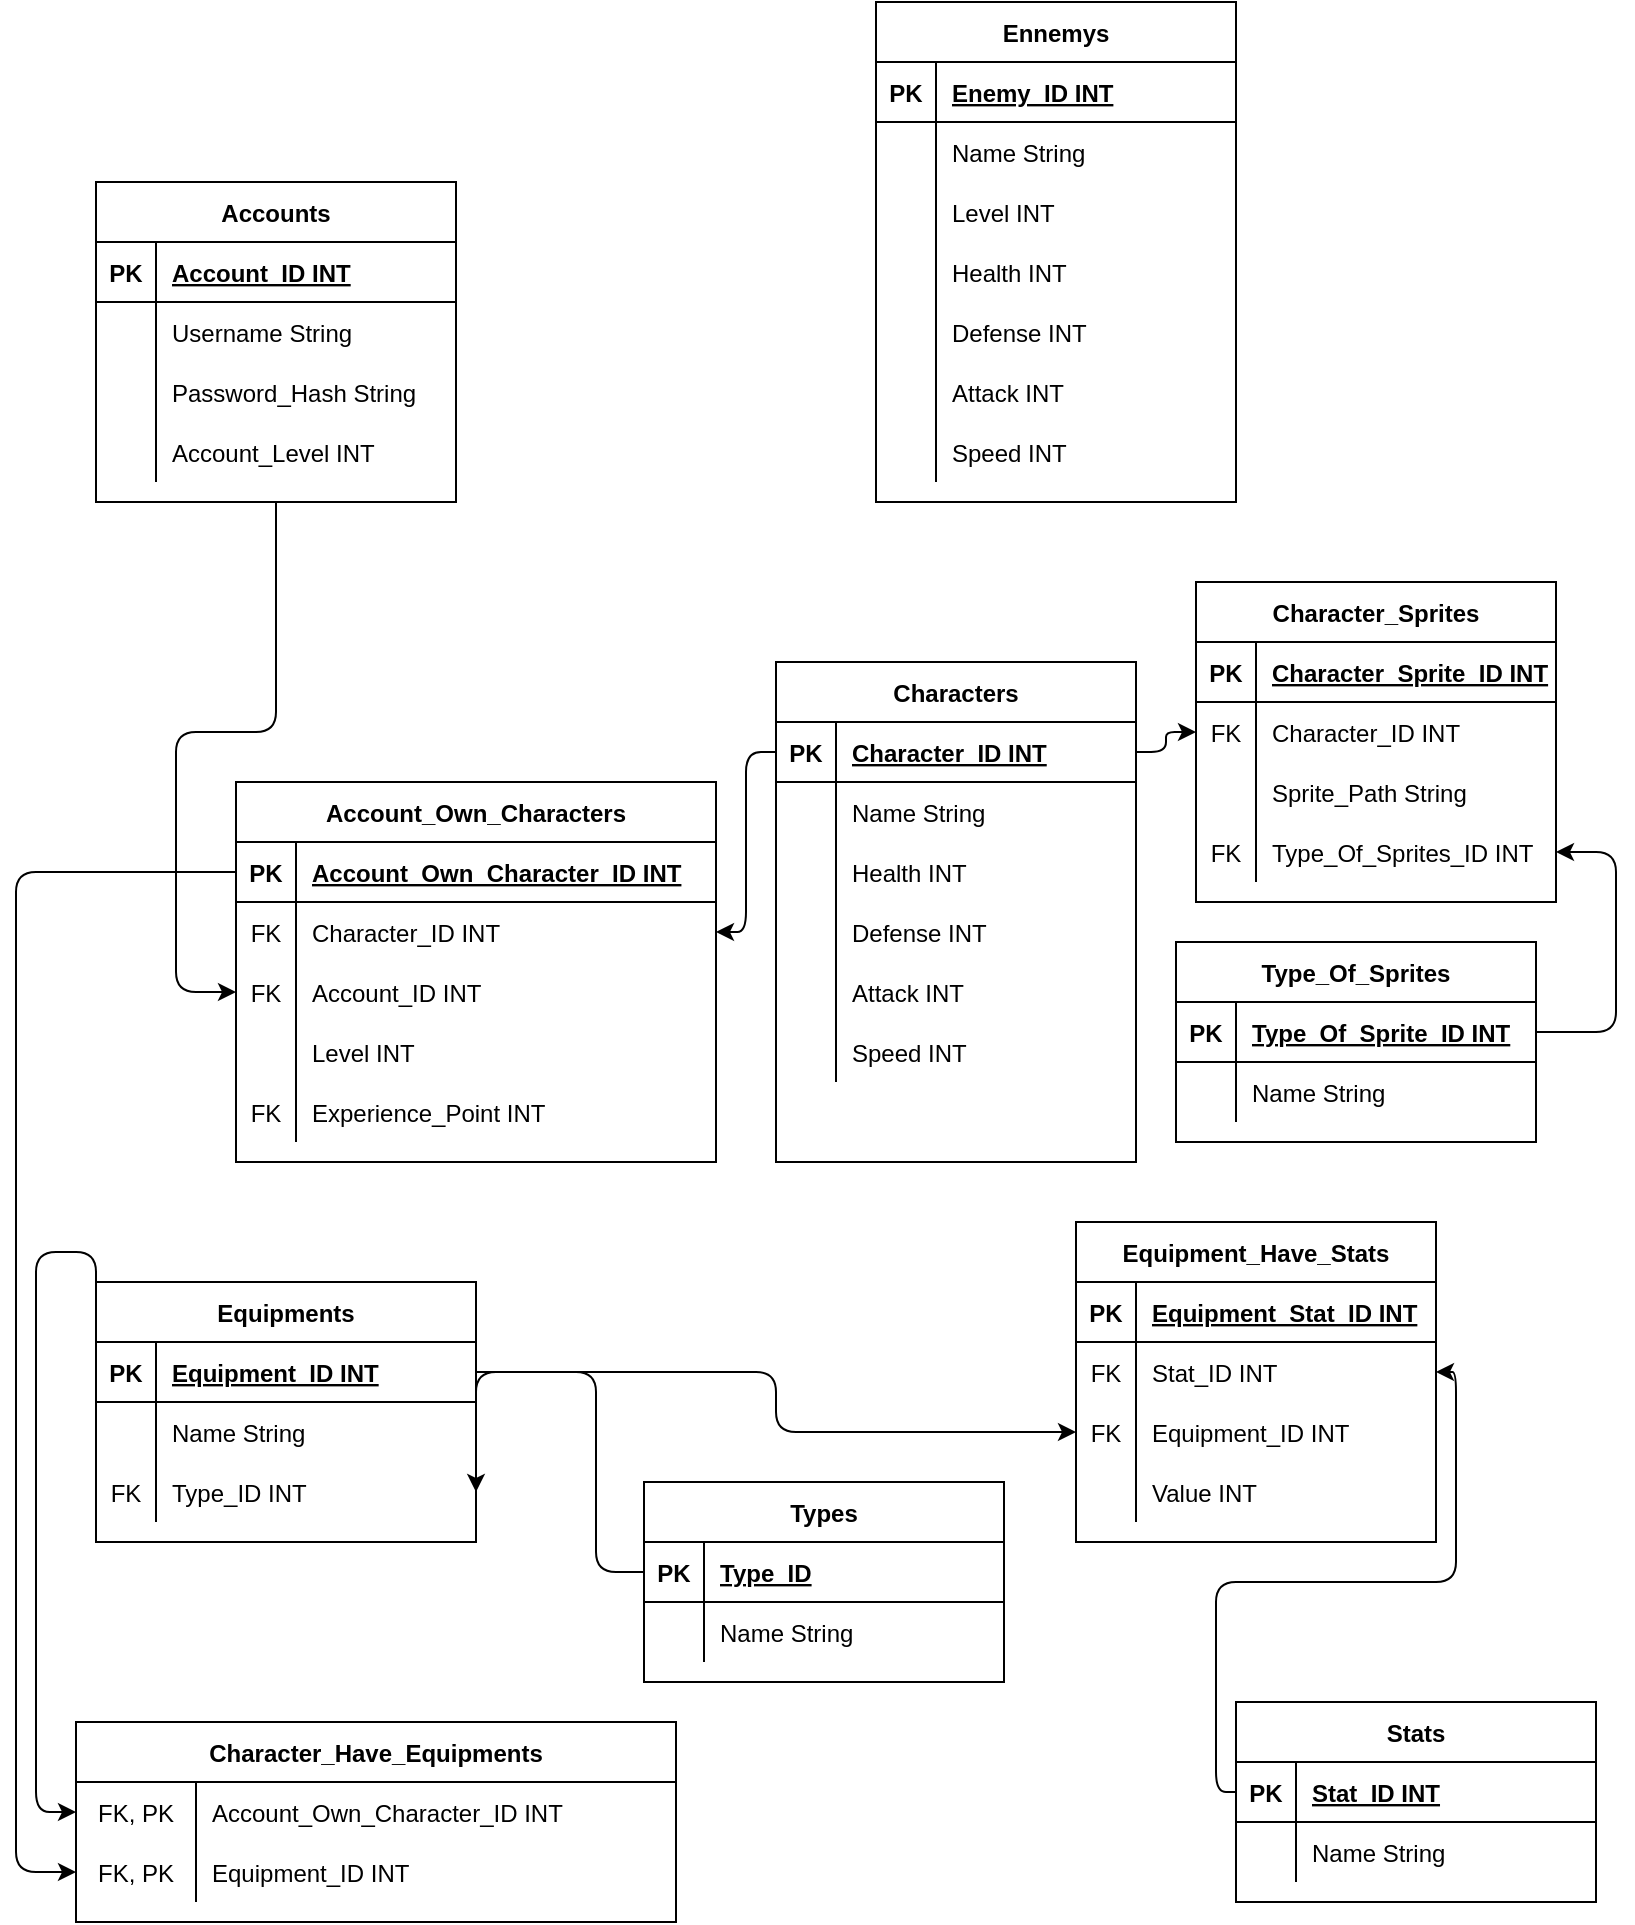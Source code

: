 <mxfile version="14.1.8" type="device"><diagram id="8hLPaaKzx66WJGvUgA-z" name="Page-1"><mxGraphModel dx="1662" dy="862" grid="1" gridSize="10" guides="1" tooltips="1" connect="1" arrows="1" fold="1" page="1" pageScale="1" pageWidth="827" pageHeight="1169" math="0" shadow="0"><root><mxCell id="0"/><mxCell id="1" parent="0"/><mxCell id="Fsltv_npvF8DQwQNt9KI-1" value="Accounts" style="shape=table;startSize=30;container=1;collapsible=1;childLayout=tableLayout;fixedRows=1;rowLines=0;fontStyle=1;align=center;resizeLast=1;" parent="1" vertex="1"><mxGeometry x="50" y="180" width="180" height="160" as="geometry"/></mxCell><mxCell id="Fsltv_npvF8DQwQNt9KI-2" value="" style="shape=partialRectangle;collapsible=0;dropTarget=0;pointerEvents=0;fillColor=none;top=0;left=0;bottom=1;right=0;points=[[0,0.5],[1,0.5]];portConstraint=eastwest;" parent="Fsltv_npvF8DQwQNt9KI-1" vertex="1"><mxGeometry y="30" width="180" height="30" as="geometry"/></mxCell><mxCell id="Fsltv_npvF8DQwQNt9KI-3" value="PK" style="shape=partialRectangle;connectable=0;fillColor=none;top=0;left=0;bottom=0;right=0;fontStyle=1;overflow=hidden;" parent="Fsltv_npvF8DQwQNt9KI-2" vertex="1"><mxGeometry width="30" height="30" as="geometry"/></mxCell><mxCell id="Fsltv_npvF8DQwQNt9KI-4" value="Account_ID INT" style="shape=partialRectangle;connectable=0;fillColor=none;top=0;left=0;bottom=0;right=0;align=left;spacingLeft=6;fontStyle=5;overflow=hidden;" parent="Fsltv_npvF8DQwQNt9KI-2" vertex="1"><mxGeometry x="30" width="150" height="30" as="geometry"/></mxCell><mxCell id="Fsltv_npvF8DQwQNt9KI-11" value="" style="shape=partialRectangle;collapsible=0;dropTarget=0;pointerEvents=0;fillColor=none;top=0;left=0;bottom=0;right=0;points=[[0,0.5],[1,0.5]];portConstraint=eastwest;" parent="Fsltv_npvF8DQwQNt9KI-1" vertex="1"><mxGeometry y="60" width="180" height="30" as="geometry"/></mxCell><mxCell id="Fsltv_npvF8DQwQNt9KI-12" value="" style="shape=partialRectangle;connectable=0;fillColor=none;top=0;left=0;bottom=0;right=0;editable=1;overflow=hidden;" parent="Fsltv_npvF8DQwQNt9KI-11" vertex="1"><mxGeometry width="30" height="30" as="geometry"/></mxCell><mxCell id="Fsltv_npvF8DQwQNt9KI-13" value="Username String" style="shape=partialRectangle;connectable=0;fillColor=none;top=0;left=0;bottom=0;right=0;align=left;spacingLeft=6;overflow=hidden;" parent="Fsltv_npvF8DQwQNt9KI-11" vertex="1"><mxGeometry x="30" width="150" height="30" as="geometry"/></mxCell><mxCell id="Fsltv_npvF8DQwQNt9KI-8" value="" style="shape=partialRectangle;collapsible=0;dropTarget=0;pointerEvents=0;fillColor=none;top=0;left=0;bottom=0;right=0;points=[[0,0.5],[1,0.5]];portConstraint=eastwest;" parent="Fsltv_npvF8DQwQNt9KI-1" vertex="1"><mxGeometry y="90" width="180" height="30" as="geometry"/></mxCell><mxCell id="Fsltv_npvF8DQwQNt9KI-9" value="" style="shape=partialRectangle;connectable=0;fillColor=none;top=0;left=0;bottom=0;right=0;editable=1;overflow=hidden;" parent="Fsltv_npvF8DQwQNt9KI-8" vertex="1"><mxGeometry width="30" height="30" as="geometry"/></mxCell><mxCell id="Fsltv_npvF8DQwQNt9KI-10" value="Password_Hash String" style="shape=partialRectangle;connectable=0;fillColor=none;top=0;left=0;bottom=0;right=0;align=left;spacingLeft=6;overflow=hidden;" parent="Fsltv_npvF8DQwQNt9KI-8" vertex="1"><mxGeometry x="30" width="150" height="30" as="geometry"/></mxCell><mxCell id="Fsltv_npvF8DQwQNt9KI-15" value="" style="shape=partialRectangle;collapsible=0;dropTarget=0;pointerEvents=0;fillColor=none;top=0;left=0;bottom=0;right=0;points=[[0,0.5],[1,0.5]];portConstraint=eastwest;" parent="Fsltv_npvF8DQwQNt9KI-1" vertex="1"><mxGeometry y="120" width="180" height="30" as="geometry"/></mxCell><mxCell id="Fsltv_npvF8DQwQNt9KI-16" value="" style="shape=partialRectangle;connectable=0;fillColor=none;top=0;left=0;bottom=0;right=0;fontStyle=0;overflow=hidden;" parent="Fsltv_npvF8DQwQNt9KI-15" vertex="1"><mxGeometry width="30" height="30" as="geometry"/></mxCell><mxCell id="Fsltv_npvF8DQwQNt9KI-17" value="Account_Level INT" style="shape=partialRectangle;connectable=0;fillColor=none;top=0;left=0;bottom=0;right=0;align=left;spacingLeft=6;fontStyle=0;overflow=hidden;" parent="Fsltv_npvF8DQwQNt9KI-15" vertex="1"><mxGeometry x="30" width="150" height="30" as="geometry"/></mxCell><mxCell id="Fsltv_npvF8DQwQNt9KI-21" value="Characters" style="shape=table;startSize=30;container=1;collapsible=1;childLayout=tableLayout;fixedRows=1;rowLines=0;fontStyle=1;align=center;resizeLast=1;" parent="1" vertex="1"><mxGeometry x="390" y="420" width="180" height="250" as="geometry"/></mxCell><mxCell id="Fsltv_npvF8DQwQNt9KI-22" value="" style="shape=partialRectangle;collapsible=0;dropTarget=0;pointerEvents=0;fillColor=none;top=0;left=0;bottom=1;right=0;points=[[0,0.5],[1,0.5]];portConstraint=eastwest;" parent="Fsltv_npvF8DQwQNt9KI-21" vertex="1"><mxGeometry y="30" width="180" height="30" as="geometry"/></mxCell><mxCell id="Fsltv_npvF8DQwQNt9KI-23" value="PK" style="shape=partialRectangle;connectable=0;fillColor=none;top=0;left=0;bottom=0;right=0;fontStyle=1;overflow=hidden;" parent="Fsltv_npvF8DQwQNt9KI-22" vertex="1"><mxGeometry width="30" height="30" as="geometry"/></mxCell><mxCell id="Fsltv_npvF8DQwQNt9KI-24" value="Character_ID INT" style="shape=partialRectangle;connectable=0;fillColor=none;top=0;left=0;bottom=0;right=0;align=left;spacingLeft=6;fontStyle=5;overflow=hidden;" parent="Fsltv_npvF8DQwQNt9KI-22" vertex="1"><mxGeometry x="30" width="150" height="30" as="geometry"/></mxCell><mxCell id="Fsltv_npvF8DQwQNt9KI-25" value="" style="shape=partialRectangle;collapsible=0;dropTarget=0;pointerEvents=0;fillColor=none;top=0;left=0;bottom=0;right=0;points=[[0,0.5],[1,0.5]];portConstraint=eastwest;" parent="Fsltv_npvF8DQwQNt9KI-21" vertex="1"><mxGeometry y="60" width="180" height="30" as="geometry"/></mxCell><mxCell id="Fsltv_npvF8DQwQNt9KI-26" value="" style="shape=partialRectangle;connectable=0;fillColor=none;top=0;left=0;bottom=0;right=0;editable=1;overflow=hidden;" parent="Fsltv_npvF8DQwQNt9KI-25" vertex="1"><mxGeometry width="30" height="30" as="geometry"/></mxCell><mxCell id="Fsltv_npvF8DQwQNt9KI-27" value="Name String" style="shape=partialRectangle;connectable=0;fillColor=none;top=0;left=0;bottom=0;right=0;align=left;spacingLeft=6;overflow=hidden;" parent="Fsltv_npvF8DQwQNt9KI-25" vertex="1"><mxGeometry x="30" width="150" height="30" as="geometry"/></mxCell><mxCell id="Fsltv_npvF8DQwQNt9KI-93" value="" style="shape=partialRectangle;collapsible=0;dropTarget=0;pointerEvents=0;fillColor=none;top=0;left=0;bottom=0;right=0;points=[[0,0.5],[1,0.5]];portConstraint=eastwest;" parent="Fsltv_npvF8DQwQNt9KI-21" vertex="1"><mxGeometry y="90" width="180" height="30" as="geometry"/></mxCell><mxCell id="Fsltv_npvF8DQwQNt9KI-94" value="" style="shape=partialRectangle;connectable=0;fillColor=none;top=0;left=0;bottom=0;right=0;editable=1;overflow=hidden;" parent="Fsltv_npvF8DQwQNt9KI-93" vertex="1"><mxGeometry width="30" height="30" as="geometry"/></mxCell><mxCell id="Fsltv_npvF8DQwQNt9KI-95" value="Health INT" style="shape=partialRectangle;connectable=0;fillColor=none;top=0;left=0;bottom=0;right=0;align=left;spacingLeft=6;overflow=hidden;" parent="Fsltv_npvF8DQwQNt9KI-93" vertex="1"><mxGeometry x="30" width="150" height="30" as="geometry"/></mxCell><mxCell id="Fsltv_npvF8DQwQNt9KI-31" value="" style="shape=partialRectangle;collapsible=0;dropTarget=0;pointerEvents=0;fillColor=none;top=0;left=0;bottom=0;right=0;points=[[0,0.5],[1,0.5]];portConstraint=eastwest;" parent="Fsltv_npvF8DQwQNt9KI-21" vertex="1"><mxGeometry y="120" width="180" height="30" as="geometry"/></mxCell><mxCell id="Fsltv_npvF8DQwQNt9KI-32" value="" style="shape=partialRectangle;connectable=0;fillColor=none;top=0;left=0;bottom=0;right=0;fontStyle=0;overflow=hidden;" parent="Fsltv_npvF8DQwQNt9KI-31" vertex="1"><mxGeometry width="30" height="30" as="geometry"/></mxCell><mxCell id="Fsltv_npvF8DQwQNt9KI-33" value="Defense INT" style="shape=partialRectangle;connectable=0;fillColor=none;top=0;left=0;bottom=0;right=0;align=left;spacingLeft=6;fontStyle=0;overflow=hidden;" parent="Fsltv_npvF8DQwQNt9KI-31" vertex="1"><mxGeometry x="30" width="150" height="30" as="geometry"/></mxCell><mxCell id="Fsltv_npvF8DQwQNt9KI-96" value="" style="shape=partialRectangle;collapsible=0;dropTarget=0;pointerEvents=0;fillColor=none;top=0;left=0;bottom=0;right=0;points=[[0,0.5],[1,0.5]];portConstraint=eastwest;" parent="Fsltv_npvF8DQwQNt9KI-21" vertex="1"><mxGeometry y="150" width="180" height="30" as="geometry"/></mxCell><mxCell id="Fsltv_npvF8DQwQNt9KI-97" value="" style="shape=partialRectangle;connectable=0;fillColor=none;top=0;left=0;bottom=0;right=0;editable=1;overflow=hidden;" parent="Fsltv_npvF8DQwQNt9KI-96" vertex="1"><mxGeometry width="30" height="30" as="geometry"/></mxCell><mxCell id="Fsltv_npvF8DQwQNt9KI-98" value="Attack INT" style="shape=partialRectangle;connectable=0;fillColor=none;top=0;left=0;bottom=0;right=0;align=left;spacingLeft=6;overflow=hidden;" parent="Fsltv_npvF8DQwQNt9KI-96" vertex="1"><mxGeometry x="30" width="150" height="30" as="geometry"/></mxCell><mxCell id="Fsltv_npvF8DQwQNt9KI-99" value="" style="shape=partialRectangle;collapsible=0;dropTarget=0;pointerEvents=0;fillColor=none;top=0;left=0;bottom=0;right=0;points=[[0,0.5],[1,0.5]];portConstraint=eastwest;" parent="Fsltv_npvF8DQwQNt9KI-21" vertex="1"><mxGeometry y="180" width="180" height="30" as="geometry"/></mxCell><mxCell id="Fsltv_npvF8DQwQNt9KI-100" value="" style="shape=partialRectangle;connectable=0;fillColor=none;top=0;left=0;bottom=0;right=0;editable=1;overflow=hidden;" parent="Fsltv_npvF8DQwQNt9KI-99" vertex="1"><mxGeometry width="30" height="30" as="geometry"/></mxCell><mxCell id="Fsltv_npvF8DQwQNt9KI-101" value="Speed INT" style="shape=partialRectangle;connectable=0;fillColor=none;top=0;left=0;bottom=0;right=0;align=left;spacingLeft=6;overflow=hidden;" parent="Fsltv_npvF8DQwQNt9KI-99" vertex="1"><mxGeometry x="30" width="150" height="30" as="geometry"/></mxCell><mxCell id="Fsltv_npvF8DQwQNt9KI-34" value="Ennemys" style="shape=table;startSize=30;container=1;collapsible=1;childLayout=tableLayout;fixedRows=1;rowLines=0;fontStyle=1;align=center;resizeLast=1;" parent="1" vertex="1"><mxGeometry x="440" y="90" width="180" height="250" as="geometry"/></mxCell><mxCell id="Fsltv_npvF8DQwQNt9KI-35" value="" style="shape=partialRectangle;collapsible=0;dropTarget=0;pointerEvents=0;fillColor=none;top=0;left=0;bottom=1;right=0;points=[[0,0.5],[1,0.5]];portConstraint=eastwest;" parent="Fsltv_npvF8DQwQNt9KI-34" vertex="1"><mxGeometry y="30" width="180" height="30" as="geometry"/></mxCell><mxCell id="Fsltv_npvF8DQwQNt9KI-36" value="PK" style="shape=partialRectangle;connectable=0;fillColor=none;top=0;left=0;bottom=0;right=0;fontStyle=1;overflow=hidden;" parent="Fsltv_npvF8DQwQNt9KI-35" vertex="1"><mxGeometry width="30" height="30" as="geometry"/></mxCell><mxCell id="Fsltv_npvF8DQwQNt9KI-37" value="Enemy_ID INT" style="shape=partialRectangle;connectable=0;fillColor=none;top=0;left=0;bottom=0;right=0;align=left;spacingLeft=6;fontStyle=5;overflow=hidden;" parent="Fsltv_npvF8DQwQNt9KI-35" vertex="1"><mxGeometry x="30" width="150" height="30" as="geometry"/></mxCell><mxCell id="Fsltv_npvF8DQwQNt9KI-38" value="" style="shape=partialRectangle;collapsible=0;dropTarget=0;pointerEvents=0;fillColor=none;top=0;left=0;bottom=0;right=0;points=[[0,0.5],[1,0.5]];portConstraint=eastwest;" parent="Fsltv_npvF8DQwQNt9KI-34" vertex="1"><mxGeometry y="60" width="180" height="30" as="geometry"/></mxCell><mxCell id="Fsltv_npvF8DQwQNt9KI-39" value="" style="shape=partialRectangle;connectable=0;fillColor=none;top=0;left=0;bottom=0;right=0;editable=1;overflow=hidden;" parent="Fsltv_npvF8DQwQNt9KI-38" vertex="1"><mxGeometry width="30" height="30" as="geometry"/></mxCell><mxCell id="Fsltv_npvF8DQwQNt9KI-40" value="Name String" style="shape=partialRectangle;connectable=0;fillColor=none;top=0;left=0;bottom=0;right=0;align=left;spacingLeft=6;overflow=hidden;" parent="Fsltv_npvF8DQwQNt9KI-38" vertex="1"><mxGeometry x="30" width="150" height="30" as="geometry"/></mxCell><mxCell id="Fsltv_npvF8DQwQNt9KI-41" value="" style="shape=partialRectangle;collapsible=0;dropTarget=0;pointerEvents=0;fillColor=none;top=0;left=0;bottom=0;right=0;points=[[0,0.5],[1,0.5]];portConstraint=eastwest;" parent="Fsltv_npvF8DQwQNt9KI-34" vertex="1"><mxGeometry y="90" width="180" height="30" as="geometry"/></mxCell><mxCell id="Fsltv_npvF8DQwQNt9KI-42" value="" style="shape=partialRectangle;connectable=0;fillColor=none;top=0;left=0;bottom=0;right=0;editable=1;overflow=hidden;" parent="Fsltv_npvF8DQwQNt9KI-41" vertex="1"><mxGeometry width="30" height="30" as="geometry"/></mxCell><mxCell id="Fsltv_npvF8DQwQNt9KI-43" value="Level INT" style="shape=partialRectangle;connectable=0;fillColor=none;top=0;left=0;bottom=0;right=0;align=left;spacingLeft=6;overflow=hidden;" parent="Fsltv_npvF8DQwQNt9KI-41" vertex="1"><mxGeometry x="30" width="150" height="30" as="geometry"/></mxCell><mxCell id="Fsltv_npvF8DQwQNt9KI-44" value="" style="shape=partialRectangle;collapsible=0;dropTarget=0;pointerEvents=0;fillColor=none;top=0;left=0;bottom=0;right=0;points=[[0,0.5],[1,0.5]];portConstraint=eastwest;" parent="Fsltv_npvF8DQwQNt9KI-34" vertex="1"><mxGeometry y="120" width="180" height="30" as="geometry"/></mxCell><mxCell id="Fsltv_npvF8DQwQNt9KI-45" value="" style="shape=partialRectangle;connectable=0;fillColor=none;top=0;left=0;bottom=0;right=0;editable=1;overflow=hidden;" parent="Fsltv_npvF8DQwQNt9KI-44" vertex="1"><mxGeometry width="30" height="30" as="geometry"/></mxCell><mxCell id="Fsltv_npvF8DQwQNt9KI-46" value="Health INT" style="shape=partialRectangle;connectable=0;fillColor=none;top=0;left=0;bottom=0;right=0;align=left;spacingLeft=6;overflow=hidden;" parent="Fsltv_npvF8DQwQNt9KI-44" vertex="1"><mxGeometry x="30" width="150" height="30" as="geometry"/></mxCell><mxCell id="Fsltv_npvF8DQwQNt9KI-119" value="" style="shape=partialRectangle;collapsible=0;dropTarget=0;pointerEvents=0;fillColor=none;top=0;left=0;bottom=0;right=0;points=[[0,0.5],[1,0.5]];portConstraint=eastwest;" parent="Fsltv_npvF8DQwQNt9KI-34" vertex="1"><mxGeometry y="150" width="180" height="30" as="geometry"/></mxCell><mxCell id="Fsltv_npvF8DQwQNt9KI-120" value="" style="shape=partialRectangle;connectable=0;fillColor=none;top=0;left=0;bottom=0;right=0;editable=1;overflow=hidden;" parent="Fsltv_npvF8DQwQNt9KI-119" vertex="1"><mxGeometry width="30" height="30" as="geometry"/></mxCell><mxCell id="Fsltv_npvF8DQwQNt9KI-121" value="Defense INT" style="shape=partialRectangle;connectable=0;fillColor=none;top=0;left=0;bottom=0;right=0;align=left;spacingLeft=6;overflow=hidden;" parent="Fsltv_npvF8DQwQNt9KI-119" vertex="1"><mxGeometry x="30" width="150" height="30" as="geometry"/></mxCell><mxCell id="Fsltv_npvF8DQwQNt9KI-122" value="" style="shape=partialRectangle;collapsible=0;dropTarget=0;pointerEvents=0;fillColor=none;top=0;left=0;bottom=0;right=0;points=[[0,0.5],[1,0.5]];portConstraint=eastwest;" parent="Fsltv_npvF8DQwQNt9KI-34" vertex="1"><mxGeometry y="180" width="180" height="30" as="geometry"/></mxCell><mxCell id="Fsltv_npvF8DQwQNt9KI-123" value="" style="shape=partialRectangle;connectable=0;fillColor=none;top=0;left=0;bottom=0;right=0;editable=1;overflow=hidden;" parent="Fsltv_npvF8DQwQNt9KI-122" vertex="1"><mxGeometry width="30" height="30" as="geometry"/></mxCell><mxCell id="Fsltv_npvF8DQwQNt9KI-124" value="Attack INT" style="shape=partialRectangle;connectable=0;fillColor=none;top=0;left=0;bottom=0;right=0;align=left;spacingLeft=6;overflow=hidden;" parent="Fsltv_npvF8DQwQNt9KI-122" vertex="1"><mxGeometry x="30" width="150" height="30" as="geometry"/></mxCell><mxCell id="Fsltv_npvF8DQwQNt9KI-125" value="" style="shape=partialRectangle;collapsible=0;dropTarget=0;pointerEvents=0;fillColor=none;top=0;left=0;bottom=0;right=0;points=[[0,0.5],[1,0.5]];portConstraint=eastwest;" parent="Fsltv_npvF8DQwQNt9KI-34" vertex="1"><mxGeometry y="210" width="180" height="30" as="geometry"/></mxCell><mxCell id="Fsltv_npvF8DQwQNt9KI-126" value="" style="shape=partialRectangle;connectable=0;fillColor=none;top=0;left=0;bottom=0;right=0;editable=1;overflow=hidden;" parent="Fsltv_npvF8DQwQNt9KI-125" vertex="1"><mxGeometry width="30" height="30" as="geometry"/></mxCell><mxCell id="Fsltv_npvF8DQwQNt9KI-127" value="Speed INT" style="shape=partialRectangle;connectable=0;fillColor=none;top=0;left=0;bottom=0;right=0;align=left;spacingLeft=6;overflow=hidden;" parent="Fsltv_npvF8DQwQNt9KI-125" vertex="1"><mxGeometry x="30" width="150" height="30" as="geometry"/></mxCell><mxCell id="Fsltv_npvF8DQwQNt9KI-60" value="Equipments" style="shape=table;startSize=30;container=1;collapsible=1;childLayout=tableLayout;fixedRows=1;rowLines=0;fontStyle=1;align=center;resizeLast=1;" parent="1" vertex="1"><mxGeometry x="50" y="730" width="190" height="130" as="geometry"/></mxCell><mxCell id="Fsltv_npvF8DQwQNt9KI-61" value="" style="shape=partialRectangle;collapsible=0;dropTarget=0;pointerEvents=0;fillColor=none;top=0;left=0;bottom=1;right=0;points=[[0,0.5],[1,0.5]];portConstraint=eastwest;" parent="Fsltv_npvF8DQwQNt9KI-60" vertex="1"><mxGeometry y="30" width="190" height="30" as="geometry"/></mxCell><mxCell id="Fsltv_npvF8DQwQNt9KI-62" value="PK" style="shape=partialRectangle;connectable=0;fillColor=none;top=0;left=0;bottom=0;right=0;fontStyle=1;overflow=hidden;" parent="Fsltv_npvF8DQwQNt9KI-61" vertex="1"><mxGeometry width="30" height="30" as="geometry"/></mxCell><mxCell id="Fsltv_npvF8DQwQNt9KI-63" value="Equipment_ID INT" style="shape=partialRectangle;connectable=0;fillColor=none;top=0;left=0;bottom=0;right=0;align=left;spacingLeft=6;fontStyle=5;overflow=hidden;" parent="Fsltv_npvF8DQwQNt9KI-61" vertex="1"><mxGeometry x="30" width="160" height="30" as="geometry"/></mxCell><mxCell id="Fsltv_npvF8DQwQNt9KI-67" value="" style="shape=partialRectangle;collapsible=0;dropTarget=0;pointerEvents=0;fillColor=none;top=0;left=0;bottom=0;right=0;points=[[0,0.5],[1,0.5]];portConstraint=eastwest;" parent="Fsltv_npvF8DQwQNt9KI-60" vertex="1"><mxGeometry y="60" width="190" height="30" as="geometry"/></mxCell><mxCell id="Fsltv_npvF8DQwQNt9KI-68" value="" style="shape=partialRectangle;connectable=0;fillColor=none;top=0;left=0;bottom=0;right=0;editable=1;overflow=hidden;" parent="Fsltv_npvF8DQwQNt9KI-67" vertex="1"><mxGeometry width="30" height="30" as="geometry"/></mxCell><mxCell id="Fsltv_npvF8DQwQNt9KI-69" value="Name String" style="shape=partialRectangle;connectable=0;fillColor=none;top=0;left=0;bottom=0;right=0;align=left;spacingLeft=6;overflow=hidden;" parent="Fsltv_npvF8DQwQNt9KI-67" vertex="1"><mxGeometry x="30" width="160" height="30" as="geometry"/></mxCell><mxCell id="Fsltv_npvF8DQwQNt9KI-64" value="" style="shape=partialRectangle;collapsible=0;dropTarget=0;pointerEvents=0;fillColor=none;top=0;left=0;bottom=0;right=0;points=[[0,0.5],[1,0.5]];portConstraint=eastwest;" parent="Fsltv_npvF8DQwQNt9KI-60" vertex="1"><mxGeometry y="90" width="190" height="30" as="geometry"/></mxCell><mxCell id="Fsltv_npvF8DQwQNt9KI-65" value="FK" style="shape=partialRectangle;connectable=0;fillColor=none;top=0;left=0;bottom=0;right=0;editable=1;overflow=hidden;" parent="Fsltv_npvF8DQwQNt9KI-64" vertex="1"><mxGeometry width="30" height="30" as="geometry"/></mxCell><mxCell id="Fsltv_npvF8DQwQNt9KI-66" value="Type_ID INT" style="shape=partialRectangle;connectable=0;fillColor=none;top=0;left=0;bottom=0;right=0;align=left;spacingLeft=6;overflow=hidden;" parent="Fsltv_npvF8DQwQNt9KI-64" vertex="1"><mxGeometry x="30" width="160" height="30" as="geometry"/></mxCell><mxCell id="M9gn-WIQzq9Wa4pkbWay-1" value="Types" style="shape=table;startSize=30;container=1;collapsible=1;childLayout=tableLayout;fixedRows=1;rowLines=0;fontStyle=1;align=center;resizeLast=1;" parent="1" vertex="1"><mxGeometry x="324" y="830" width="180" height="100" as="geometry"/></mxCell><mxCell id="M9gn-WIQzq9Wa4pkbWay-2" value="" style="shape=partialRectangle;collapsible=0;dropTarget=0;pointerEvents=0;fillColor=none;top=0;left=0;bottom=1;right=0;points=[[0,0.5],[1,0.5]];portConstraint=eastwest;" parent="M9gn-WIQzq9Wa4pkbWay-1" vertex="1"><mxGeometry y="30" width="180" height="30" as="geometry"/></mxCell><mxCell id="M9gn-WIQzq9Wa4pkbWay-3" value="PK" style="shape=partialRectangle;connectable=0;fillColor=none;top=0;left=0;bottom=0;right=0;fontStyle=1;overflow=hidden;" parent="M9gn-WIQzq9Wa4pkbWay-2" vertex="1"><mxGeometry width="30" height="30" as="geometry"/></mxCell><mxCell id="M9gn-WIQzq9Wa4pkbWay-4" value="Type_ID" style="shape=partialRectangle;connectable=0;fillColor=none;top=0;left=0;bottom=0;right=0;align=left;spacingLeft=6;fontStyle=5;overflow=hidden;" parent="M9gn-WIQzq9Wa4pkbWay-2" vertex="1"><mxGeometry x="30" width="150" height="30" as="geometry"/></mxCell><mxCell id="M9gn-WIQzq9Wa4pkbWay-5" value="" style="shape=partialRectangle;collapsible=0;dropTarget=0;pointerEvents=0;fillColor=none;top=0;left=0;bottom=0;right=0;points=[[0,0.5],[1,0.5]];portConstraint=eastwest;" parent="M9gn-WIQzq9Wa4pkbWay-1" vertex="1"><mxGeometry y="60" width="180" height="30" as="geometry"/></mxCell><mxCell id="M9gn-WIQzq9Wa4pkbWay-6" value="" style="shape=partialRectangle;connectable=0;fillColor=none;top=0;left=0;bottom=0;right=0;editable=1;overflow=hidden;" parent="M9gn-WIQzq9Wa4pkbWay-5" vertex="1"><mxGeometry width="30" height="30" as="geometry"/></mxCell><mxCell id="M9gn-WIQzq9Wa4pkbWay-7" value="Name String" style="shape=partialRectangle;connectable=0;fillColor=none;top=0;left=0;bottom=0;right=0;align=left;spacingLeft=6;overflow=hidden;" parent="M9gn-WIQzq9Wa4pkbWay-5" vertex="1"><mxGeometry x="30" width="150" height="30" as="geometry"/></mxCell><mxCell id="M9gn-WIQzq9Wa4pkbWay-58" value="Equipment_Have_Stats" style="shape=table;startSize=30;container=1;collapsible=1;childLayout=tableLayout;fixedRows=1;rowLines=0;fontStyle=1;align=center;resizeLast=1;" parent="1" vertex="1"><mxGeometry x="540" y="700" width="180" height="160" as="geometry"/></mxCell><mxCell id="M9gn-WIQzq9Wa4pkbWay-59" value="" style="shape=partialRectangle;collapsible=0;dropTarget=0;pointerEvents=0;fillColor=none;top=0;left=0;bottom=1;right=0;points=[[0,0.5],[1,0.5]];portConstraint=eastwest;" parent="M9gn-WIQzq9Wa4pkbWay-58" vertex="1"><mxGeometry y="30" width="180" height="30" as="geometry"/></mxCell><mxCell id="M9gn-WIQzq9Wa4pkbWay-60" value="PK" style="shape=partialRectangle;connectable=0;fillColor=none;top=0;left=0;bottom=0;right=0;fontStyle=1;overflow=hidden;" parent="M9gn-WIQzq9Wa4pkbWay-59" vertex="1"><mxGeometry width="30" height="30" as="geometry"/></mxCell><mxCell id="M9gn-WIQzq9Wa4pkbWay-61" value="Equipment_Stat_ID INT" style="shape=partialRectangle;connectable=0;fillColor=none;top=0;left=0;bottom=0;right=0;align=left;spacingLeft=6;fontStyle=5;overflow=hidden;" parent="M9gn-WIQzq9Wa4pkbWay-59" vertex="1"><mxGeometry x="30" width="150" height="30" as="geometry"/></mxCell><mxCell id="M9gn-WIQzq9Wa4pkbWay-62" value="" style="shape=partialRectangle;collapsible=0;dropTarget=0;pointerEvents=0;fillColor=none;top=0;left=0;bottom=0;right=0;points=[[0,0.5],[1,0.5]];portConstraint=eastwest;" parent="M9gn-WIQzq9Wa4pkbWay-58" vertex="1"><mxGeometry y="60" width="180" height="30" as="geometry"/></mxCell><mxCell id="M9gn-WIQzq9Wa4pkbWay-63" value="FK" style="shape=partialRectangle;connectable=0;fillColor=none;top=0;left=0;bottom=0;right=0;editable=1;overflow=hidden;" parent="M9gn-WIQzq9Wa4pkbWay-62" vertex="1"><mxGeometry width="30" height="30" as="geometry"/></mxCell><mxCell id="M9gn-WIQzq9Wa4pkbWay-64" value="Stat_ID INT" style="shape=partialRectangle;connectable=0;fillColor=none;top=0;left=0;bottom=0;right=0;align=left;spacingLeft=6;overflow=hidden;" parent="M9gn-WIQzq9Wa4pkbWay-62" vertex="1"><mxGeometry x="30" width="150" height="30" as="geometry"/></mxCell><mxCell id="M9gn-WIQzq9Wa4pkbWay-65" value="" style="shape=partialRectangle;collapsible=0;dropTarget=0;pointerEvents=0;fillColor=none;top=0;left=0;bottom=0;right=0;points=[[0,0.5],[1,0.5]];portConstraint=eastwest;" parent="M9gn-WIQzq9Wa4pkbWay-58" vertex="1"><mxGeometry y="90" width="180" height="30" as="geometry"/></mxCell><mxCell id="M9gn-WIQzq9Wa4pkbWay-66" value="FK" style="shape=partialRectangle;connectable=0;fillColor=none;top=0;left=0;bottom=0;right=0;editable=1;overflow=hidden;" parent="M9gn-WIQzq9Wa4pkbWay-65" vertex="1"><mxGeometry width="30" height="30" as="geometry"/></mxCell><mxCell id="M9gn-WIQzq9Wa4pkbWay-67" value="Equipment_ID INT" style="shape=partialRectangle;connectable=0;fillColor=none;top=0;left=0;bottom=0;right=0;align=left;spacingLeft=6;overflow=hidden;" parent="M9gn-WIQzq9Wa4pkbWay-65" vertex="1"><mxGeometry x="30" width="150" height="30" as="geometry"/></mxCell><mxCell id="M9gn-WIQzq9Wa4pkbWay-68" value="" style="shape=partialRectangle;collapsible=0;dropTarget=0;pointerEvents=0;fillColor=none;top=0;left=0;bottom=0;right=0;points=[[0,0.5],[1,0.5]];portConstraint=eastwest;" parent="M9gn-WIQzq9Wa4pkbWay-58" vertex="1"><mxGeometry y="120" width="180" height="30" as="geometry"/></mxCell><mxCell id="M9gn-WIQzq9Wa4pkbWay-69" value="" style="shape=partialRectangle;connectable=0;fillColor=none;top=0;left=0;bottom=0;right=0;editable=1;overflow=hidden;" parent="M9gn-WIQzq9Wa4pkbWay-68" vertex="1"><mxGeometry width="30" height="30" as="geometry"/></mxCell><mxCell id="M9gn-WIQzq9Wa4pkbWay-70" value="Value INT" style="shape=partialRectangle;connectable=0;fillColor=none;top=0;left=0;bottom=0;right=0;align=left;spacingLeft=6;overflow=hidden;" parent="M9gn-WIQzq9Wa4pkbWay-68" vertex="1"><mxGeometry x="30" width="150" height="30" as="geometry"/></mxCell><mxCell id="M9gn-WIQzq9Wa4pkbWay-78" value="" style="endArrow=classic;html=1;entryX=0;entryY=0.5;entryDx=0;entryDy=0;exitX=1;exitY=0.5;exitDx=0;exitDy=0;edgeStyle=orthogonalEdgeStyle;" parent="1" source="Fsltv_npvF8DQwQNt9KI-61" target="M9gn-WIQzq9Wa4pkbWay-65" edge="1"><mxGeometry width="50" height="50" relative="1" as="geometry"><mxPoint x="400" y="960" as="sourcePoint"/><mxPoint x="450" y="910" as="targetPoint"/></mxGeometry></mxCell><mxCell id="M9gn-WIQzq9Wa4pkbWay-79" value="" style="endArrow=classic;html=1;exitX=0;exitY=0.5;exitDx=0;exitDy=0;entryX=1;entryY=0.5;entryDx=0;entryDy=0;edgeStyle=orthogonalEdgeStyle;" parent="1" source="M9gn-WIQzq9Wa4pkbWay-2" target="Fsltv_npvF8DQwQNt9KI-64" edge="1"><mxGeometry width="50" height="50" relative="1" as="geometry"><mxPoint x="300" y="960" as="sourcePoint"/><mxPoint x="350" y="910" as="targetPoint"/><Array as="points"><mxPoint x="300" y="875"/><mxPoint x="300" y="775"/></Array></mxGeometry></mxCell><mxCell id="M9gn-WIQzq9Wa4pkbWay-90" value="Account_Own_Characters" style="shape=table;startSize=30;container=1;collapsible=1;childLayout=tableLayout;fixedRows=1;rowLines=0;fontStyle=1;align=center;resizeLast=1;" parent="1" vertex="1"><mxGeometry x="120" y="480" width="240" height="190" as="geometry"/></mxCell><mxCell id="M9gn-WIQzq9Wa4pkbWay-91" value="" style="shape=partialRectangle;collapsible=0;dropTarget=0;pointerEvents=0;fillColor=none;top=0;left=0;bottom=1;right=0;points=[[0,0.5],[1,0.5]];portConstraint=eastwest;" parent="M9gn-WIQzq9Wa4pkbWay-90" vertex="1"><mxGeometry y="30" width="240" height="30" as="geometry"/></mxCell><mxCell id="M9gn-WIQzq9Wa4pkbWay-92" value="PK" style="shape=partialRectangle;connectable=0;fillColor=none;top=0;left=0;bottom=0;right=0;fontStyle=1;overflow=hidden;" parent="M9gn-WIQzq9Wa4pkbWay-91" vertex="1"><mxGeometry width="30" height="30" as="geometry"/></mxCell><mxCell id="M9gn-WIQzq9Wa4pkbWay-93" value="Account_Own_Character_ID INT" style="shape=partialRectangle;connectable=0;fillColor=none;top=0;left=0;bottom=0;right=0;align=left;spacingLeft=6;fontStyle=5;overflow=hidden;" parent="M9gn-WIQzq9Wa4pkbWay-91" vertex="1"><mxGeometry x="30" width="210" height="30" as="geometry"/></mxCell><mxCell id="M9gn-WIQzq9Wa4pkbWay-94" value="" style="shape=partialRectangle;collapsible=0;dropTarget=0;pointerEvents=0;fillColor=none;top=0;left=0;bottom=0;right=0;points=[[0,0.5],[1,0.5]];portConstraint=eastwest;" parent="M9gn-WIQzq9Wa4pkbWay-90" vertex="1"><mxGeometry y="60" width="240" height="30" as="geometry"/></mxCell><mxCell id="M9gn-WIQzq9Wa4pkbWay-95" value="FK" style="shape=partialRectangle;connectable=0;fillColor=none;top=0;left=0;bottom=0;right=0;editable=1;overflow=hidden;" parent="M9gn-WIQzq9Wa4pkbWay-94" vertex="1"><mxGeometry width="30" height="30" as="geometry"/></mxCell><mxCell id="M9gn-WIQzq9Wa4pkbWay-96" value="Character_ID INT" style="shape=partialRectangle;connectable=0;fillColor=none;top=0;left=0;bottom=0;right=0;align=left;spacingLeft=6;overflow=hidden;" parent="M9gn-WIQzq9Wa4pkbWay-94" vertex="1"><mxGeometry x="30" width="210" height="30" as="geometry"/></mxCell><mxCell id="M9gn-WIQzq9Wa4pkbWay-97" value="" style="shape=partialRectangle;collapsible=0;dropTarget=0;pointerEvents=0;fillColor=none;top=0;left=0;bottom=0;right=0;points=[[0,0.5],[1,0.5]];portConstraint=eastwest;" parent="M9gn-WIQzq9Wa4pkbWay-90" vertex="1"><mxGeometry y="90" width="240" height="30" as="geometry"/></mxCell><mxCell id="M9gn-WIQzq9Wa4pkbWay-98" value="FK" style="shape=partialRectangle;connectable=0;fillColor=none;top=0;left=0;bottom=0;right=0;editable=1;overflow=hidden;" parent="M9gn-WIQzq9Wa4pkbWay-97" vertex="1"><mxGeometry width="30" height="30" as="geometry"/></mxCell><mxCell id="M9gn-WIQzq9Wa4pkbWay-99" value="Account_ID INT" style="shape=partialRectangle;connectable=0;fillColor=none;top=0;left=0;bottom=0;right=0;align=left;spacingLeft=6;overflow=hidden;" parent="M9gn-WIQzq9Wa4pkbWay-97" vertex="1"><mxGeometry x="30" width="210" height="30" as="geometry"/></mxCell><mxCell id="nCvIVkod80T50m-HOGZN-13" value="" style="shape=partialRectangle;collapsible=0;dropTarget=0;pointerEvents=0;fillColor=none;top=0;left=0;bottom=0;right=0;points=[[0,0.5],[1,0.5]];portConstraint=eastwest;" parent="M9gn-WIQzq9Wa4pkbWay-90" vertex="1"><mxGeometry y="120" width="240" height="30" as="geometry"/></mxCell><mxCell id="nCvIVkod80T50m-HOGZN-14" value="" style="shape=partialRectangle;connectable=0;fillColor=none;top=0;left=0;bottom=0;right=0;fontStyle=0;overflow=hidden;" parent="nCvIVkod80T50m-HOGZN-13" vertex="1"><mxGeometry width="30" height="30" as="geometry"/></mxCell><mxCell id="nCvIVkod80T50m-HOGZN-15" value="Level INT" style="shape=partialRectangle;connectable=0;fillColor=none;top=0;left=0;bottom=0;right=0;align=left;spacingLeft=6;fontStyle=0;overflow=hidden;" parent="nCvIVkod80T50m-HOGZN-13" vertex="1"><mxGeometry x="30" width="210" height="30" as="geometry"/></mxCell><mxCell id="TqFyZqieE3TgObTPksCK-1" value="" style="shape=partialRectangle;collapsible=0;dropTarget=0;pointerEvents=0;fillColor=none;top=0;left=0;bottom=0;right=0;points=[[0,0.5],[1,0.5]];portConstraint=eastwest;" vertex="1" parent="M9gn-WIQzq9Wa4pkbWay-90"><mxGeometry y="150" width="240" height="30" as="geometry"/></mxCell><mxCell id="TqFyZqieE3TgObTPksCK-2" value="FK" style="shape=partialRectangle;connectable=0;fillColor=none;top=0;left=0;bottom=0;right=0;fontStyle=0;overflow=hidden;" vertex="1" parent="TqFyZqieE3TgObTPksCK-1"><mxGeometry width="30" height="30" as="geometry"/></mxCell><mxCell id="TqFyZqieE3TgObTPksCK-3" value="Experience_Point INT" style="shape=partialRectangle;connectable=0;fillColor=none;top=0;left=0;bottom=0;right=0;align=left;spacingLeft=6;fontStyle=0;overflow=hidden;" vertex="1" parent="TqFyZqieE3TgObTPksCK-1"><mxGeometry x="30" width="210" height="30" as="geometry"/></mxCell><mxCell id="M9gn-WIQzq9Wa4pkbWay-106" value="" style="endArrow=classic;html=1;entryX=1;entryY=0.5;entryDx=0;entryDy=0;exitX=0;exitY=0.5;exitDx=0;exitDy=0;edgeStyle=orthogonalEdgeStyle;" parent="1" source="Fsltv_npvF8DQwQNt9KI-22" target="M9gn-WIQzq9Wa4pkbWay-94" edge="1"><mxGeometry width="50" height="50" relative="1" as="geometry"><mxPoint x="180" y="800" as="sourcePoint"/><mxPoint x="230" y="750" as="targetPoint"/></mxGeometry></mxCell><mxCell id="M9gn-WIQzq9Wa4pkbWay-107" value="" style="endArrow=classic;html=1;entryX=0;entryY=0.5;entryDx=0;entryDy=0;exitX=0.5;exitY=1;exitDx=0;exitDy=0;edgeStyle=orthogonalEdgeStyle;" parent="1" source="Fsltv_npvF8DQwQNt9KI-1" target="M9gn-WIQzq9Wa4pkbWay-97" edge="1"><mxGeometry width="50" height="50" relative="1" as="geometry"><mxPoint x="180" y="800" as="sourcePoint"/><mxPoint x="230" y="750" as="targetPoint"/><Array as="points"><mxPoint x="140" y="455"/><mxPoint x="90" y="455"/><mxPoint x="90" y="585"/></Array></mxGeometry></mxCell><mxCell id="nCvIVkod80T50m-HOGZN-1" value="Character_Have_Equipments" style="shape=table;startSize=30;container=1;collapsible=1;childLayout=tableLayout;fixedRows=1;rowLines=0;fontStyle=1;align=center;resizeLast=1;" parent="1" vertex="1"><mxGeometry x="40" y="950" width="300" height="100" as="geometry"/></mxCell><mxCell id="nCvIVkod80T50m-HOGZN-5" value="" style="shape=partialRectangle;collapsible=0;dropTarget=0;pointerEvents=0;fillColor=none;top=0;left=0;bottom=0;right=0;points=[[0,0.5],[1,0.5]];portConstraint=eastwest;" parent="nCvIVkod80T50m-HOGZN-1" vertex="1"><mxGeometry y="30" width="300" height="30" as="geometry"/></mxCell><mxCell id="nCvIVkod80T50m-HOGZN-6" value="FK, PK" style="shape=partialRectangle;connectable=0;fillColor=none;top=0;left=0;bottom=0;right=0;editable=1;overflow=hidden;" parent="nCvIVkod80T50m-HOGZN-5" vertex="1"><mxGeometry width="60" height="30" as="geometry"/></mxCell><mxCell id="nCvIVkod80T50m-HOGZN-7" value="Account_Own_Character_ID INT" style="shape=partialRectangle;connectable=0;fillColor=none;top=0;left=0;bottom=0;right=0;align=left;spacingLeft=6;overflow=hidden;" parent="nCvIVkod80T50m-HOGZN-5" vertex="1"><mxGeometry x="60" width="240" height="30" as="geometry"/></mxCell><mxCell id="nCvIVkod80T50m-HOGZN-8" value="" style="shape=partialRectangle;collapsible=0;dropTarget=0;pointerEvents=0;fillColor=none;top=0;left=0;bottom=0;right=0;points=[[0,0.5],[1,0.5]];portConstraint=eastwest;" parent="nCvIVkod80T50m-HOGZN-1" vertex="1"><mxGeometry y="60" width="300" height="30" as="geometry"/></mxCell><mxCell id="nCvIVkod80T50m-HOGZN-9" value="FK, PK" style="shape=partialRectangle;connectable=0;fillColor=none;top=0;left=0;bottom=0;right=0;editable=1;overflow=hidden;" parent="nCvIVkod80T50m-HOGZN-8" vertex="1"><mxGeometry width="60" height="30" as="geometry"/></mxCell><mxCell id="nCvIVkod80T50m-HOGZN-10" value="Equipment_ID INT" style="shape=partialRectangle;connectable=0;fillColor=none;top=0;left=0;bottom=0;right=0;align=left;spacingLeft=6;overflow=hidden;" parent="nCvIVkod80T50m-HOGZN-8" vertex="1"><mxGeometry x="60" width="240" height="30" as="geometry"/></mxCell><mxCell id="yJKXzRm_KkH_bhar-ZAl-1" value="Stats" style="shape=table;startSize=30;container=1;collapsible=1;childLayout=tableLayout;fixedRows=1;rowLines=0;fontStyle=1;align=center;resizeLast=1;" parent="1" vertex="1"><mxGeometry x="620" y="940" width="180" height="100" as="geometry"/></mxCell><mxCell id="yJKXzRm_KkH_bhar-ZAl-2" value="" style="shape=partialRectangle;collapsible=0;dropTarget=0;pointerEvents=0;fillColor=none;top=0;left=0;bottom=1;right=0;points=[[0,0.5],[1,0.5]];portConstraint=eastwest;" parent="yJKXzRm_KkH_bhar-ZAl-1" vertex="1"><mxGeometry y="30" width="180" height="30" as="geometry"/></mxCell><mxCell id="yJKXzRm_KkH_bhar-ZAl-3" value="PK" style="shape=partialRectangle;connectable=0;fillColor=none;top=0;left=0;bottom=0;right=0;fontStyle=1;overflow=hidden;" parent="yJKXzRm_KkH_bhar-ZAl-2" vertex="1"><mxGeometry width="30" height="30" as="geometry"/></mxCell><mxCell id="yJKXzRm_KkH_bhar-ZAl-4" value="Stat_ID INT" style="shape=partialRectangle;connectable=0;fillColor=none;top=0;left=0;bottom=0;right=0;align=left;spacingLeft=6;fontStyle=5;overflow=hidden;" parent="yJKXzRm_KkH_bhar-ZAl-2" vertex="1"><mxGeometry x="30" width="150" height="30" as="geometry"/></mxCell><mxCell id="yJKXzRm_KkH_bhar-ZAl-5" value="" style="shape=partialRectangle;collapsible=0;dropTarget=0;pointerEvents=0;fillColor=none;top=0;left=0;bottom=0;right=0;points=[[0,0.5],[1,0.5]];portConstraint=eastwest;" parent="yJKXzRm_KkH_bhar-ZAl-1" vertex="1"><mxGeometry y="60" width="180" height="30" as="geometry"/></mxCell><mxCell id="yJKXzRm_KkH_bhar-ZAl-6" value="" style="shape=partialRectangle;connectable=0;fillColor=none;top=0;left=0;bottom=0;right=0;editable=1;overflow=hidden;" parent="yJKXzRm_KkH_bhar-ZAl-5" vertex="1"><mxGeometry width="30" height="30" as="geometry"/></mxCell><mxCell id="yJKXzRm_KkH_bhar-ZAl-7" value="Name String" style="shape=partialRectangle;connectable=0;fillColor=none;top=0;left=0;bottom=0;right=0;align=left;spacingLeft=6;overflow=hidden;" parent="yJKXzRm_KkH_bhar-ZAl-5" vertex="1"><mxGeometry x="30" width="150" height="30" as="geometry"/></mxCell><mxCell id="yJKXzRm_KkH_bhar-ZAl-8" value="" style="endArrow=classic;html=1;exitX=0;exitY=0.5;exitDx=0;exitDy=0;entryX=1;entryY=0.5;entryDx=0;entryDy=0;edgeStyle=orthogonalEdgeStyle;" parent="1" source="yJKXzRm_KkH_bhar-ZAl-2" target="M9gn-WIQzq9Wa4pkbWay-62" edge="1"><mxGeometry width="50" height="50" relative="1" as="geometry"><mxPoint x="760" y="850" as="sourcePoint"/><mxPoint x="810" y="800" as="targetPoint"/></mxGeometry></mxCell><mxCell id="yJKXzRm_KkH_bhar-ZAl-9" value="" style="endArrow=classic;html=1;entryX=0;entryY=0.5;entryDx=0;entryDy=0;exitX=0;exitY=0.5;exitDx=0;exitDy=0;edgeStyle=orthogonalEdgeStyle;" parent="1" source="Fsltv_npvF8DQwQNt9KI-61" target="nCvIVkod80T50m-HOGZN-5" edge="1"><mxGeometry width="50" height="50" relative="1" as="geometry"><mxPoint x="130" y="860" as="sourcePoint"/><mxPoint x="180" y="810" as="targetPoint"/><Array as="points"><mxPoint x="20" y="715"/><mxPoint x="20" y="995"/></Array></mxGeometry></mxCell><mxCell id="yJKXzRm_KkH_bhar-ZAl-10" value="" style="endArrow=classic;html=1;entryX=0;entryY=0.5;entryDx=0;entryDy=0;exitX=0;exitY=0.5;exitDx=0;exitDy=0;edgeStyle=orthogonalEdgeStyle;" parent="1" source="M9gn-WIQzq9Wa4pkbWay-91" target="nCvIVkod80T50m-HOGZN-8" edge="1"><mxGeometry width="50" height="50" relative="1" as="geometry"><mxPoint x="160" y="680" as="sourcePoint"/><mxPoint x="210" y="630" as="targetPoint"/><Array as="points"><mxPoint x="10" y="525"/><mxPoint x="10" y="1025"/></Array></mxGeometry></mxCell><mxCell id="u455RJoLhCBIdUIYQ-0t-1" value="Character_Sprites" style="shape=table;startSize=30;container=1;collapsible=1;childLayout=tableLayout;fixedRows=1;rowLines=0;fontStyle=1;align=center;resizeLast=1;" parent="1" vertex="1"><mxGeometry x="600" y="380" width="180" height="160" as="geometry"/></mxCell><mxCell id="u455RJoLhCBIdUIYQ-0t-2" value="" style="shape=partialRectangle;collapsible=0;dropTarget=0;pointerEvents=0;fillColor=none;top=0;left=0;bottom=1;right=0;points=[[0,0.5],[1,0.5]];portConstraint=eastwest;" parent="u455RJoLhCBIdUIYQ-0t-1" vertex="1"><mxGeometry y="30" width="180" height="30" as="geometry"/></mxCell><mxCell id="u455RJoLhCBIdUIYQ-0t-3" value="PK" style="shape=partialRectangle;connectable=0;fillColor=none;top=0;left=0;bottom=0;right=0;fontStyle=1;overflow=hidden;" parent="u455RJoLhCBIdUIYQ-0t-2" vertex="1"><mxGeometry width="30" height="30" as="geometry"/></mxCell><mxCell id="u455RJoLhCBIdUIYQ-0t-4" value="Character_Sprite_ID INT" style="shape=partialRectangle;connectable=0;fillColor=none;top=0;left=0;bottom=0;right=0;align=left;spacingLeft=6;fontStyle=5;overflow=hidden;" parent="u455RJoLhCBIdUIYQ-0t-2" vertex="1"><mxGeometry x="30" width="150" height="30" as="geometry"/></mxCell><mxCell id="u455RJoLhCBIdUIYQ-0t-5" value="" style="shape=partialRectangle;collapsible=0;dropTarget=0;pointerEvents=0;fillColor=none;top=0;left=0;bottom=0;right=0;points=[[0,0.5],[1,0.5]];portConstraint=eastwest;" parent="u455RJoLhCBIdUIYQ-0t-1" vertex="1"><mxGeometry y="60" width="180" height="30" as="geometry"/></mxCell><mxCell id="u455RJoLhCBIdUIYQ-0t-6" value="FK" style="shape=partialRectangle;connectable=0;fillColor=none;top=0;left=0;bottom=0;right=0;editable=1;overflow=hidden;" parent="u455RJoLhCBIdUIYQ-0t-5" vertex="1"><mxGeometry width="30" height="30" as="geometry"/></mxCell><mxCell id="u455RJoLhCBIdUIYQ-0t-7" value="Character_ID INT" style="shape=partialRectangle;connectable=0;fillColor=none;top=0;left=0;bottom=0;right=0;align=left;spacingLeft=6;overflow=hidden;" parent="u455RJoLhCBIdUIYQ-0t-5" vertex="1"><mxGeometry x="30" width="150" height="30" as="geometry"/></mxCell><mxCell id="u455RJoLhCBIdUIYQ-0t-8" value="" style="shape=partialRectangle;collapsible=0;dropTarget=0;pointerEvents=0;fillColor=none;top=0;left=0;bottom=0;right=0;points=[[0,0.5],[1,0.5]];portConstraint=eastwest;" parent="u455RJoLhCBIdUIYQ-0t-1" vertex="1"><mxGeometry y="90" width="180" height="30" as="geometry"/></mxCell><mxCell id="u455RJoLhCBIdUIYQ-0t-9" value="" style="shape=partialRectangle;connectable=0;fillColor=none;top=0;left=0;bottom=0;right=0;editable=1;overflow=hidden;" parent="u455RJoLhCBIdUIYQ-0t-8" vertex="1"><mxGeometry width="30" height="30" as="geometry"/></mxCell><mxCell id="u455RJoLhCBIdUIYQ-0t-10" value="Sprite_Path String" style="shape=partialRectangle;connectable=0;fillColor=none;top=0;left=0;bottom=0;right=0;align=left;spacingLeft=6;overflow=hidden;" parent="u455RJoLhCBIdUIYQ-0t-8" vertex="1"><mxGeometry x="30" width="150" height="30" as="geometry"/></mxCell><mxCell id="u455RJoLhCBIdUIYQ-0t-11" value="" style="shape=partialRectangle;collapsible=0;dropTarget=0;pointerEvents=0;fillColor=none;top=0;left=0;bottom=0;right=0;points=[[0,0.5],[1,0.5]];portConstraint=eastwest;" parent="u455RJoLhCBIdUIYQ-0t-1" vertex="1"><mxGeometry y="120" width="180" height="30" as="geometry"/></mxCell><mxCell id="u455RJoLhCBIdUIYQ-0t-12" value="FK" style="shape=partialRectangle;connectable=0;fillColor=none;top=0;left=0;bottom=0;right=0;editable=1;overflow=hidden;" parent="u455RJoLhCBIdUIYQ-0t-11" vertex="1"><mxGeometry width="30" height="30" as="geometry"/></mxCell><mxCell id="u455RJoLhCBIdUIYQ-0t-13" value="Type_Of_Sprites_ID INT" style="shape=partialRectangle;connectable=0;fillColor=none;top=0;left=0;bottom=0;right=0;align=left;spacingLeft=6;overflow=hidden;" parent="u455RJoLhCBIdUIYQ-0t-11" vertex="1"><mxGeometry x="30" width="150" height="30" as="geometry"/></mxCell><mxCell id="u455RJoLhCBIdUIYQ-0t-14" value="" style="endArrow=classic;html=1;entryX=0;entryY=0.5;entryDx=0;entryDy=0;exitX=1;exitY=0.5;exitDx=0;exitDy=0;edgeStyle=orthogonalEdgeStyle;" parent="1" source="Fsltv_npvF8DQwQNt9KI-22" target="u455RJoLhCBIdUIYQ-0t-5" edge="1"><mxGeometry width="50" height="50" relative="1" as="geometry"><mxPoint x="560" y="620" as="sourcePoint"/><mxPoint x="610" y="570" as="targetPoint"/></mxGeometry></mxCell><mxCell id="u455RJoLhCBIdUIYQ-0t-15" value="Type_Of_Sprites" style="shape=table;startSize=30;container=1;collapsible=1;childLayout=tableLayout;fixedRows=1;rowLines=0;fontStyle=1;align=center;resizeLast=1;" parent="1" vertex="1"><mxGeometry x="590" y="560" width="180" height="100" as="geometry"/></mxCell><mxCell id="u455RJoLhCBIdUIYQ-0t-16" value="" style="shape=partialRectangle;collapsible=0;dropTarget=0;pointerEvents=0;fillColor=none;top=0;left=0;bottom=1;right=0;points=[[0,0.5],[1,0.5]];portConstraint=eastwest;" parent="u455RJoLhCBIdUIYQ-0t-15" vertex="1"><mxGeometry y="30" width="180" height="30" as="geometry"/></mxCell><mxCell id="u455RJoLhCBIdUIYQ-0t-17" value="PK" style="shape=partialRectangle;connectable=0;fillColor=none;top=0;left=0;bottom=0;right=0;fontStyle=1;overflow=hidden;" parent="u455RJoLhCBIdUIYQ-0t-16" vertex="1"><mxGeometry width="30" height="30" as="geometry"/></mxCell><mxCell id="u455RJoLhCBIdUIYQ-0t-18" value="Type_Of_Sprite_ID INT" style="shape=partialRectangle;connectable=0;fillColor=none;top=0;left=0;bottom=0;right=0;align=left;spacingLeft=6;fontStyle=5;overflow=hidden;" parent="u455RJoLhCBIdUIYQ-0t-16" vertex="1"><mxGeometry x="30" width="150" height="30" as="geometry"/></mxCell><mxCell id="u455RJoLhCBIdUIYQ-0t-19" value="" style="shape=partialRectangle;collapsible=0;dropTarget=0;pointerEvents=0;fillColor=none;top=0;left=0;bottom=0;right=0;points=[[0,0.5],[1,0.5]];portConstraint=eastwest;" parent="u455RJoLhCBIdUIYQ-0t-15" vertex="1"><mxGeometry y="60" width="180" height="30" as="geometry"/></mxCell><mxCell id="u455RJoLhCBIdUIYQ-0t-20" value="" style="shape=partialRectangle;connectable=0;fillColor=none;top=0;left=0;bottom=0;right=0;editable=1;overflow=hidden;" parent="u455RJoLhCBIdUIYQ-0t-19" vertex="1"><mxGeometry width="30" height="30" as="geometry"/></mxCell><mxCell id="u455RJoLhCBIdUIYQ-0t-21" value="Name String" style="shape=partialRectangle;connectable=0;fillColor=none;top=0;left=0;bottom=0;right=0;align=left;spacingLeft=6;overflow=hidden;" parent="u455RJoLhCBIdUIYQ-0t-19" vertex="1"><mxGeometry x="30" width="150" height="30" as="geometry"/></mxCell><mxCell id="u455RJoLhCBIdUIYQ-0t-30" value="" style="endArrow=classic;html=1;entryX=1;entryY=0.5;entryDx=0;entryDy=0;exitX=1;exitY=0.5;exitDx=0;exitDy=0;edgeStyle=orthogonalEdgeStyle;" parent="1" source="u455RJoLhCBIdUIYQ-0t-16" target="u455RJoLhCBIdUIYQ-0t-11" edge="1"><mxGeometry width="50" height="50" relative="1" as="geometry"><mxPoint x="890" y="670" as="sourcePoint"/><mxPoint x="940" y="620" as="targetPoint"/><Array as="points"><mxPoint x="810" y="605"/><mxPoint x="810" y="515"/></Array></mxGeometry></mxCell></root></mxGraphModel></diagram></mxfile>